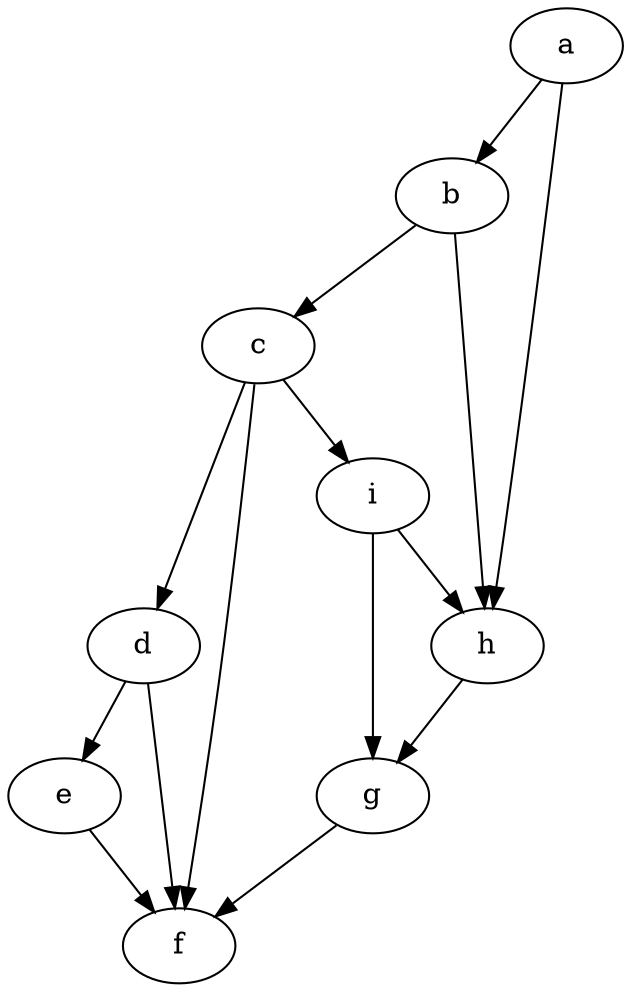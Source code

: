 digraph G {
a -> b [weight="4"]
a -> h [weight="8"]
b -> c [weight="8"]
b -> h [weight="11"]
c -> d [weight="7"]
c -> i [weight="2"]
c -> f [weight="4"]
d -> e [weight="9"]
d -> f [weight="14"]
e -> f [weight="10"]
i -> h [weight="7"]
i -> g [weight="6"]
h -> g [weight="1"]
g -> f [weight="2"]
}
